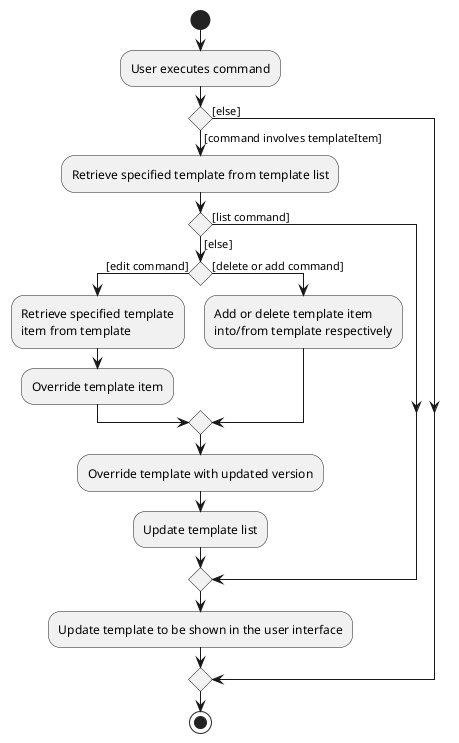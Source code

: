 @startuml
start
:User executes command;

'Since the beta syntax does not support placing the condition outside the
'diamond we place it as the true branch instead.

if () then ([command involves templateItem])
    :Retrieve specified template from template list;
    if () then ([list command])
    else ([else])
        if () then ([edit command])
            :Retrieve specified template
            item from template;
            :Override template item;
        else([delete or add command])
            :Add or delete template item
            into/from template respectively;
        endif
        :Override template with updated version;
        :Update template list;
    endif
    :Update template to be shown in the user interface;
else ([else])
endif
stop
@enduml
